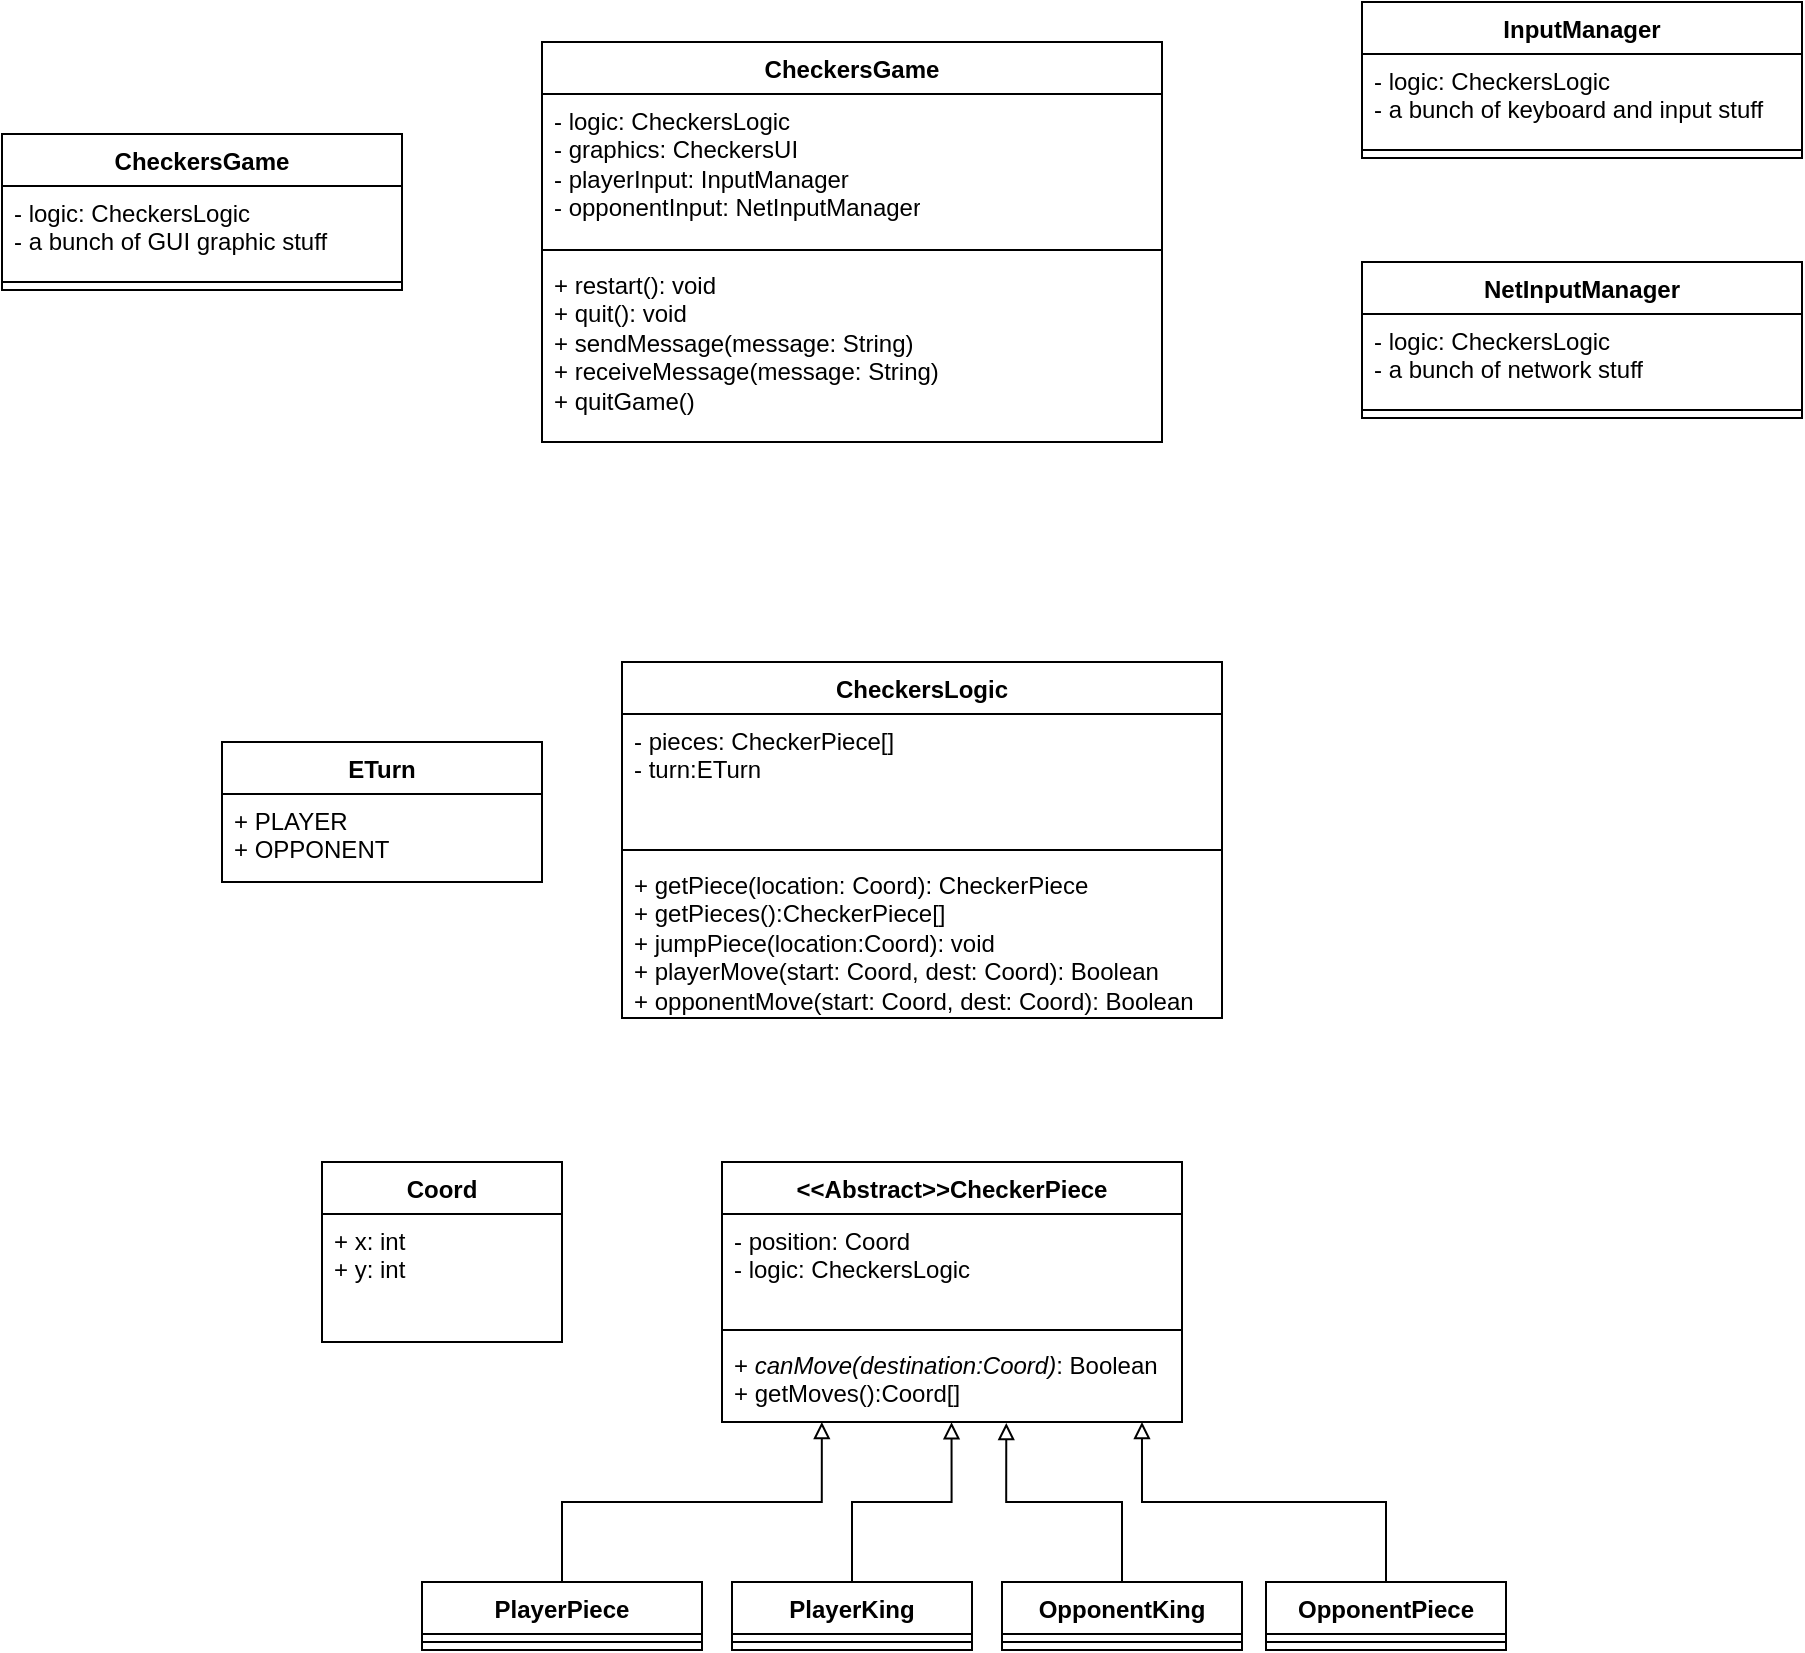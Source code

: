 <mxfile version="24.8.3">
  <diagram name="Page-1" id="BW4MjTq16JB2aZrs1qIx">
    <mxGraphModel dx="721" dy="1607" grid="1" gridSize="10" guides="1" tooltips="1" connect="1" arrows="1" fold="1" page="1" pageScale="1" pageWidth="850" pageHeight="1100" math="0" shadow="0">
      <root>
        <mxCell id="0" />
        <mxCell id="1" parent="0" />
        <mxCell id="N5PS_7Kms6tre_HhDDwK-1" value="&amp;lt;&amp;lt;Abstract&amp;gt;&amp;gt;CheckerPiece" style="swimlane;fontStyle=1;align=center;verticalAlign=top;childLayout=stackLayout;horizontal=1;startSize=26;horizontalStack=0;resizeParent=1;resizeParentMax=0;resizeLast=0;collapsible=1;marginBottom=0;whiteSpace=wrap;html=1;" parent="1" vertex="1">
          <mxGeometry x="370" y="-30" width="230" height="130" as="geometry" />
        </mxCell>
        <mxCell id="N5PS_7Kms6tre_HhDDwK-2" value="&lt;div&gt;- position: Coord&lt;/div&gt;&lt;div&gt;- logic: CheckersLogic&lt;br&gt;&lt;/div&gt;" style="text;strokeColor=none;fillColor=none;align=left;verticalAlign=top;spacingLeft=4;spacingRight=4;overflow=hidden;rotatable=0;points=[[0,0.5],[1,0.5]];portConstraint=eastwest;whiteSpace=wrap;html=1;" parent="N5PS_7Kms6tre_HhDDwK-1" vertex="1">
          <mxGeometry y="26" width="230" height="54" as="geometry" />
        </mxCell>
        <mxCell id="N5PS_7Kms6tre_HhDDwK-3" value="" style="line;strokeWidth=1;fillColor=none;align=left;verticalAlign=middle;spacingTop=-1;spacingLeft=3;spacingRight=3;rotatable=0;labelPosition=right;points=[];portConstraint=eastwest;strokeColor=inherit;" parent="N5PS_7Kms6tre_HhDDwK-1" vertex="1">
          <mxGeometry y="80" width="230" height="8" as="geometry" />
        </mxCell>
        <mxCell id="N5PS_7Kms6tre_HhDDwK-4" value="&lt;div&gt;+ &lt;i&gt;canMove(destination:Coord)&lt;/i&gt;: Boolean&lt;/div&gt;&lt;div&gt;+ getMoves():Coord[]&lt;br&gt;&lt;/div&gt;" style="text;strokeColor=none;fillColor=none;align=left;verticalAlign=top;spacingLeft=4;spacingRight=4;overflow=hidden;rotatable=0;points=[[0,0.5],[1,0.5]];portConstraint=eastwest;whiteSpace=wrap;html=1;" parent="N5PS_7Kms6tre_HhDDwK-1" vertex="1">
          <mxGeometry y="88" width="230" height="42" as="geometry" />
        </mxCell>
        <mxCell id="N5PS_7Kms6tre_HhDDwK-5" value="&lt;div&gt;PlayerPiece&lt;/div&gt;" style="swimlane;fontStyle=1;align=center;verticalAlign=top;childLayout=stackLayout;horizontal=1;startSize=26;horizontalStack=0;resizeParent=1;resizeParentMax=0;resizeLast=0;collapsible=1;marginBottom=0;whiteSpace=wrap;html=1;" parent="1" vertex="1">
          <mxGeometry x="220" y="180" width="140" height="34" as="geometry" />
        </mxCell>
        <mxCell id="N5PS_7Kms6tre_HhDDwK-7" value="" style="line;strokeWidth=1;fillColor=none;align=left;verticalAlign=middle;spacingTop=-1;spacingLeft=3;spacingRight=3;rotatable=0;labelPosition=right;points=[];portConstraint=eastwest;strokeColor=inherit;" parent="N5PS_7Kms6tre_HhDDwK-5" vertex="1">
          <mxGeometry y="26" width="140" height="8" as="geometry" />
        </mxCell>
        <mxCell id="N5PS_7Kms6tre_HhDDwK-10" value="&lt;div&gt;PlayerKing&lt;/div&gt;" style="swimlane;fontStyle=1;align=center;verticalAlign=top;childLayout=stackLayout;horizontal=1;startSize=26;horizontalStack=0;resizeParent=1;resizeParentMax=0;resizeLast=0;collapsible=1;marginBottom=0;whiteSpace=wrap;html=1;" parent="1" vertex="1">
          <mxGeometry x="375" y="180" width="120" height="34" as="geometry" />
        </mxCell>
        <mxCell id="N5PS_7Kms6tre_HhDDwK-12" value="" style="line;strokeWidth=1;fillColor=none;align=left;verticalAlign=middle;spacingTop=-1;spacingLeft=3;spacingRight=3;rotatable=0;labelPosition=right;points=[];portConstraint=eastwest;strokeColor=inherit;" parent="N5PS_7Kms6tre_HhDDwK-10" vertex="1">
          <mxGeometry y="26" width="120" height="8" as="geometry" />
        </mxCell>
        <mxCell id="N5PS_7Kms6tre_HhDDwK-16" value="&lt;div&gt;OpponentPiece&lt;/div&gt;" style="swimlane;fontStyle=1;align=center;verticalAlign=top;childLayout=stackLayout;horizontal=1;startSize=26;horizontalStack=0;resizeParent=1;resizeParentMax=0;resizeLast=0;collapsible=1;marginBottom=0;whiteSpace=wrap;html=1;" parent="1" vertex="1">
          <mxGeometry x="642" y="180" width="120" height="34" as="geometry" />
        </mxCell>
        <mxCell id="N5PS_7Kms6tre_HhDDwK-18" value="" style="line;strokeWidth=1;fillColor=none;align=left;verticalAlign=middle;spacingTop=-1;spacingLeft=3;spacingRight=3;rotatable=0;labelPosition=right;points=[];portConstraint=eastwest;strokeColor=inherit;" parent="N5PS_7Kms6tre_HhDDwK-16" vertex="1">
          <mxGeometry y="26" width="120" height="8" as="geometry" />
        </mxCell>
        <mxCell id="N5PS_7Kms6tre_HhDDwK-27" value="CheckersLogic" style="swimlane;fontStyle=1;align=center;verticalAlign=top;childLayout=stackLayout;horizontal=1;startSize=26;horizontalStack=0;resizeParent=1;resizeParentMax=0;resizeLast=0;collapsible=1;marginBottom=0;whiteSpace=wrap;html=1;" parent="1" vertex="1">
          <mxGeometry x="320" y="-280" width="300" height="178" as="geometry" />
        </mxCell>
        <mxCell id="N5PS_7Kms6tre_HhDDwK-28" value="&lt;div&gt;- pieces: CheckerPiece[]&lt;/div&gt;&lt;div&gt;- turn:ETurn&lt;/div&gt;" style="text;strokeColor=none;fillColor=none;align=left;verticalAlign=top;spacingLeft=4;spacingRight=4;overflow=hidden;rotatable=0;points=[[0,0.5],[1,0.5]];portConstraint=eastwest;whiteSpace=wrap;html=1;" parent="N5PS_7Kms6tre_HhDDwK-27" vertex="1">
          <mxGeometry y="26" width="300" height="64" as="geometry" />
        </mxCell>
        <mxCell id="N5PS_7Kms6tre_HhDDwK-29" value="" style="line;strokeWidth=1;fillColor=none;align=left;verticalAlign=middle;spacingTop=-1;spacingLeft=3;spacingRight=3;rotatable=0;labelPosition=right;points=[];portConstraint=eastwest;strokeColor=inherit;" parent="N5PS_7Kms6tre_HhDDwK-27" vertex="1">
          <mxGeometry y="90" width="300" height="8" as="geometry" />
        </mxCell>
        <mxCell id="N5PS_7Kms6tre_HhDDwK-30" value="&lt;div&gt;+ getPiece(location: Coord): CheckerPiece&lt;/div&gt;&lt;div&gt;+ getPieces():CheckerPiece[]&lt;/div&gt;&lt;div&gt;+ jumpPiece(location:Coord): void&lt;/div&gt;&lt;div&gt;&lt;div&gt;+ playerMove(start: Coord, dest: Coord): Boolean&lt;/div&gt;&lt;div&gt;+ opponentMove(start: Coord, dest: Coord): Boolean&lt;/div&gt;&lt;/div&gt;" style="text;strokeColor=none;fillColor=none;align=left;verticalAlign=top;spacingLeft=4;spacingRight=4;overflow=hidden;rotatable=0;points=[[0,0.5],[1,0.5]];portConstraint=eastwest;whiteSpace=wrap;html=1;" parent="N5PS_7Kms6tre_HhDDwK-27" vertex="1">
          <mxGeometry y="98" width="300" height="80" as="geometry" />
        </mxCell>
        <mxCell id="N5PS_7Kms6tre_HhDDwK-32" value="ETurn" style="swimlane;fontStyle=1;align=center;verticalAlign=top;childLayout=stackLayout;horizontal=1;startSize=26;horizontalStack=0;resizeParent=1;resizeParentMax=0;resizeLast=0;collapsible=1;marginBottom=0;whiteSpace=wrap;html=1;" parent="1" vertex="1">
          <mxGeometry x="120" y="-240" width="160" height="70" as="geometry" />
        </mxCell>
        <mxCell id="N5PS_7Kms6tre_HhDDwK-33" value="&lt;div&gt;+ PLAYER&lt;/div&gt;&lt;div&gt;+ OPPONENT&lt;br&gt; &lt;/div&gt;" style="text;strokeColor=none;fillColor=none;align=left;verticalAlign=top;spacingLeft=4;spacingRight=4;overflow=hidden;rotatable=0;points=[[0,0.5],[1,0.5]];portConstraint=eastwest;whiteSpace=wrap;html=1;" parent="N5PS_7Kms6tre_HhDDwK-32" vertex="1">
          <mxGeometry y="26" width="160" height="44" as="geometry" />
        </mxCell>
        <mxCell id="Du3KSql_l1oo2XTTN6s3-2" value="Coord" style="swimlane;fontStyle=1;align=center;verticalAlign=top;childLayout=stackLayout;horizontal=1;startSize=26;horizontalStack=0;resizeParent=1;resizeParentMax=0;resizeLast=0;collapsible=1;marginBottom=0;whiteSpace=wrap;html=1;" vertex="1" parent="1">
          <mxGeometry x="170" y="-30" width="120" height="90" as="geometry" />
        </mxCell>
        <mxCell id="Du3KSql_l1oo2XTTN6s3-3" value="&lt;div&gt;+ x: int&lt;/div&gt;&lt;div&gt;+ y: int&lt;br&gt;&lt;/div&gt;" style="text;strokeColor=none;fillColor=none;align=left;verticalAlign=top;spacingLeft=4;spacingRight=4;overflow=hidden;rotatable=0;points=[[0,0.5],[1,0.5]];portConstraint=eastwest;whiteSpace=wrap;html=1;" vertex="1" parent="Du3KSql_l1oo2XTTN6s3-2">
          <mxGeometry y="26" width="120" height="64" as="geometry" />
        </mxCell>
        <mxCell id="N5PS_7Kms6tre_HhDDwK-13" value="OpponentKing" style="swimlane;fontStyle=1;align=center;verticalAlign=top;childLayout=stackLayout;horizontal=1;startSize=26;horizontalStack=0;resizeParent=1;resizeParentMax=0;resizeLast=0;collapsible=1;marginBottom=0;whiteSpace=wrap;html=1;" parent="1" vertex="1">
          <mxGeometry x="510" y="180" width="120" height="34" as="geometry" />
        </mxCell>
        <mxCell id="N5PS_7Kms6tre_HhDDwK-15" value="" style="line;strokeWidth=1;fillColor=none;align=left;verticalAlign=middle;spacingTop=-1;spacingLeft=3;spacingRight=3;rotatable=0;labelPosition=right;points=[];portConstraint=eastwest;strokeColor=inherit;" parent="N5PS_7Kms6tre_HhDDwK-13" vertex="1">
          <mxGeometry y="26" width="120" height="8" as="geometry" />
        </mxCell>
        <mxCell id="Du3KSql_l1oo2XTTN6s3-8" value="&lt;div&gt;CheckersGame&lt;/div&gt;&lt;div&gt;&lt;br&gt;&lt;/div&gt;" style="swimlane;fontStyle=1;align=center;verticalAlign=top;childLayout=stackLayout;horizontal=1;startSize=26;horizontalStack=0;resizeParent=1;resizeParentMax=0;resizeLast=0;collapsible=1;marginBottom=0;whiteSpace=wrap;html=1;" vertex="1" parent="1">
          <mxGeometry x="280" y="-590" width="310" height="200" as="geometry" />
        </mxCell>
        <mxCell id="Du3KSql_l1oo2XTTN6s3-9" value="&lt;div&gt;- logic: CheckersLogic&lt;/div&gt;&lt;div&gt;- graphics: CheckersUI&lt;/div&gt;&lt;div&gt;- playerInput: InputManager&lt;/div&gt;&lt;div&gt;- opponentInput: NetInputManager&lt;/div&gt;&lt;div&gt;&lt;br&gt;&lt;/div&gt;" style="text;strokeColor=none;fillColor=none;align=left;verticalAlign=top;spacingLeft=4;spacingRight=4;overflow=hidden;rotatable=0;points=[[0,0.5],[1,0.5]];portConstraint=eastwest;whiteSpace=wrap;html=1;" vertex="1" parent="Du3KSql_l1oo2XTTN6s3-8">
          <mxGeometry y="26" width="310" height="74" as="geometry" />
        </mxCell>
        <mxCell id="Du3KSql_l1oo2XTTN6s3-10" value="" style="line;strokeWidth=1;fillColor=none;align=left;verticalAlign=middle;spacingTop=-1;spacingLeft=3;spacingRight=3;rotatable=0;labelPosition=right;points=[];portConstraint=eastwest;strokeColor=inherit;" vertex="1" parent="Du3KSql_l1oo2XTTN6s3-8">
          <mxGeometry y="100" width="310" height="8" as="geometry" />
        </mxCell>
        <mxCell id="Du3KSql_l1oo2XTTN6s3-11" value="&lt;div&gt;+ restart(): void&lt;/div&gt;&lt;div&gt;+ quit(): void&lt;/div&gt;&lt;div&gt;+ sendMessage(message: String)&lt;/div&gt;&lt;div&gt;+ receiveMessage(message: String)&lt;/div&gt;&lt;div&gt;+ quitGame()&lt;br&gt;&lt;/div&gt;&lt;br&gt;&lt;div&gt;&lt;br&gt;&lt;/div&gt;&lt;div&gt;&lt;br&gt;&lt;/div&gt;&lt;div&gt;&lt;br&gt;&lt;/div&gt;" style="text;strokeColor=none;fillColor=none;align=left;verticalAlign=top;spacingLeft=4;spacingRight=4;overflow=hidden;rotatable=0;points=[[0,0.5],[1,0.5]];portConstraint=eastwest;whiteSpace=wrap;html=1;" vertex="1" parent="Du3KSql_l1oo2XTTN6s3-8">
          <mxGeometry y="108" width="310" height="92" as="geometry" />
        </mxCell>
        <mxCell id="Du3KSql_l1oo2XTTN6s3-12" value="InputManager" style="swimlane;fontStyle=1;align=center;verticalAlign=top;childLayout=stackLayout;horizontal=1;startSize=26;horizontalStack=0;resizeParent=1;resizeParentMax=0;resizeLast=0;collapsible=1;marginBottom=0;whiteSpace=wrap;html=1;" vertex="1" parent="1">
          <mxGeometry x="690" y="-610" width="220" height="78" as="geometry" />
        </mxCell>
        <mxCell id="Du3KSql_l1oo2XTTN6s3-13" value="&lt;div&gt;- logic: CheckersLogic&lt;/div&gt;&lt;div&gt;&lt;div&gt;- a bunch of keyboard and input stuff&lt;/div&gt;&lt;/div&gt;" style="text;strokeColor=none;fillColor=none;align=left;verticalAlign=top;spacingLeft=4;spacingRight=4;overflow=hidden;rotatable=0;points=[[0,0.5],[1,0.5]];portConstraint=eastwest;whiteSpace=wrap;html=1;" vertex="1" parent="Du3KSql_l1oo2XTTN6s3-12">
          <mxGeometry y="26" width="220" height="44" as="geometry" />
        </mxCell>
        <mxCell id="Du3KSql_l1oo2XTTN6s3-14" value="" style="line;strokeWidth=1;fillColor=none;align=left;verticalAlign=middle;spacingTop=-1;spacingLeft=3;spacingRight=3;rotatable=0;labelPosition=right;points=[];portConstraint=eastwest;strokeColor=inherit;" vertex="1" parent="Du3KSql_l1oo2XTTN6s3-12">
          <mxGeometry y="70" width="220" height="8" as="geometry" />
        </mxCell>
        <mxCell id="Du3KSql_l1oo2XTTN6s3-16" value="NetInputManager" style="swimlane;fontStyle=1;align=center;verticalAlign=top;childLayout=stackLayout;horizontal=1;startSize=26;horizontalStack=0;resizeParent=1;resizeParentMax=0;resizeLast=0;collapsible=1;marginBottom=0;whiteSpace=wrap;html=1;" vertex="1" parent="1">
          <mxGeometry x="690" y="-480" width="220" height="78" as="geometry" />
        </mxCell>
        <mxCell id="Du3KSql_l1oo2XTTN6s3-17" value="&lt;div&gt;- logic: CheckersLogic&lt;/div&gt;&lt;div&gt;&lt;div&gt;- a bunch of network stuff&lt;br&gt;&lt;/div&gt;&lt;/div&gt;" style="text;strokeColor=none;fillColor=none;align=left;verticalAlign=top;spacingLeft=4;spacingRight=4;overflow=hidden;rotatable=0;points=[[0,0.5],[1,0.5]];portConstraint=eastwest;whiteSpace=wrap;html=1;" vertex="1" parent="Du3KSql_l1oo2XTTN6s3-16">
          <mxGeometry y="26" width="220" height="44" as="geometry" />
        </mxCell>
        <mxCell id="Du3KSql_l1oo2XTTN6s3-18" value="" style="line;strokeWidth=1;fillColor=none;align=left;verticalAlign=middle;spacingTop=-1;spacingLeft=3;spacingRight=3;rotatable=0;labelPosition=right;points=[];portConstraint=eastwest;strokeColor=inherit;" vertex="1" parent="Du3KSql_l1oo2XTTN6s3-16">
          <mxGeometry y="70" width="220" height="8" as="geometry" />
        </mxCell>
        <mxCell id="Du3KSql_l1oo2XTTN6s3-19" value="&lt;div&gt;CheckersGame&lt;/div&gt;&lt;div&gt;&lt;br&gt;&lt;/div&gt;" style="swimlane;fontStyle=1;align=center;verticalAlign=top;childLayout=stackLayout;horizontal=1;startSize=26;horizontalStack=0;resizeParent=1;resizeParentMax=0;resizeLast=0;collapsible=1;marginBottom=0;whiteSpace=wrap;html=1;" vertex="1" parent="1">
          <mxGeometry x="10" y="-544" width="200" height="78" as="geometry" />
        </mxCell>
        <mxCell id="Du3KSql_l1oo2XTTN6s3-20" value="&lt;div&gt;- logic: CheckersLogic&lt;/div&gt;&lt;div&gt;- a bunch of GUI graphic stuff&lt;br&gt;&lt;/div&gt;" style="text;strokeColor=none;fillColor=none;align=left;verticalAlign=top;spacingLeft=4;spacingRight=4;overflow=hidden;rotatable=0;points=[[0,0.5],[1,0.5]];portConstraint=eastwest;whiteSpace=wrap;html=1;" vertex="1" parent="Du3KSql_l1oo2XTTN6s3-19">
          <mxGeometry y="26" width="200" height="44" as="geometry" />
        </mxCell>
        <mxCell id="Du3KSql_l1oo2XTTN6s3-21" value="" style="line;strokeWidth=1;fillColor=none;align=left;verticalAlign=middle;spacingTop=-1;spacingLeft=3;spacingRight=3;rotatable=0;labelPosition=right;points=[];portConstraint=eastwest;strokeColor=inherit;" vertex="1" parent="Du3KSql_l1oo2XTTN6s3-19">
          <mxGeometry y="70" width="200" height="8" as="geometry" />
        </mxCell>
        <mxCell id="Du3KSql_l1oo2XTTN6s3-23" style="edgeStyle=orthogonalEdgeStyle;rounded=0;orthogonalLoop=1;jettySize=auto;html=1;exitX=0.5;exitY=0;exitDx=0;exitDy=0;entryX=0.217;entryY=1;entryDx=0;entryDy=0;entryPerimeter=0;endArrow=block;endFill=0;" edge="1" parent="1" source="N5PS_7Kms6tre_HhDDwK-5" target="N5PS_7Kms6tre_HhDDwK-4">
          <mxGeometry relative="1" as="geometry" />
        </mxCell>
        <mxCell id="Du3KSql_l1oo2XTTN6s3-24" style="edgeStyle=orthogonalEdgeStyle;rounded=0;orthogonalLoop=1;jettySize=auto;html=1;exitX=0.5;exitY=0;exitDx=0;exitDy=0;entryX=0.499;entryY=1.003;entryDx=0;entryDy=0;entryPerimeter=0;endArrow=block;endFill=0;" edge="1" parent="1" source="N5PS_7Kms6tre_HhDDwK-10" target="N5PS_7Kms6tre_HhDDwK-4">
          <mxGeometry relative="1" as="geometry" />
        </mxCell>
        <mxCell id="Du3KSql_l1oo2XTTN6s3-25" style="edgeStyle=orthogonalEdgeStyle;rounded=0;orthogonalLoop=1;jettySize=auto;html=1;exitX=0.5;exitY=0;exitDx=0;exitDy=0;entryX=0.618;entryY=1.012;entryDx=0;entryDy=0;entryPerimeter=0;endArrow=block;endFill=0;" edge="1" parent="1" source="N5PS_7Kms6tre_HhDDwK-13" target="N5PS_7Kms6tre_HhDDwK-4">
          <mxGeometry relative="1" as="geometry" />
        </mxCell>
        <mxCell id="Du3KSql_l1oo2XTTN6s3-26" style="edgeStyle=orthogonalEdgeStyle;rounded=0;orthogonalLoop=1;jettySize=auto;html=1;exitX=0.5;exitY=0;exitDx=0;exitDy=0;entryX=0.913;entryY=1;entryDx=0;entryDy=0;entryPerimeter=0;endArrow=block;endFill=0;" edge="1" parent="1" source="N5PS_7Kms6tre_HhDDwK-16" target="N5PS_7Kms6tre_HhDDwK-4">
          <mxGeometry relative="1" as="geometry" />
        </mxCell>
      </root>
    </mxGraphModel>
  </diagram>
</mxfile>
